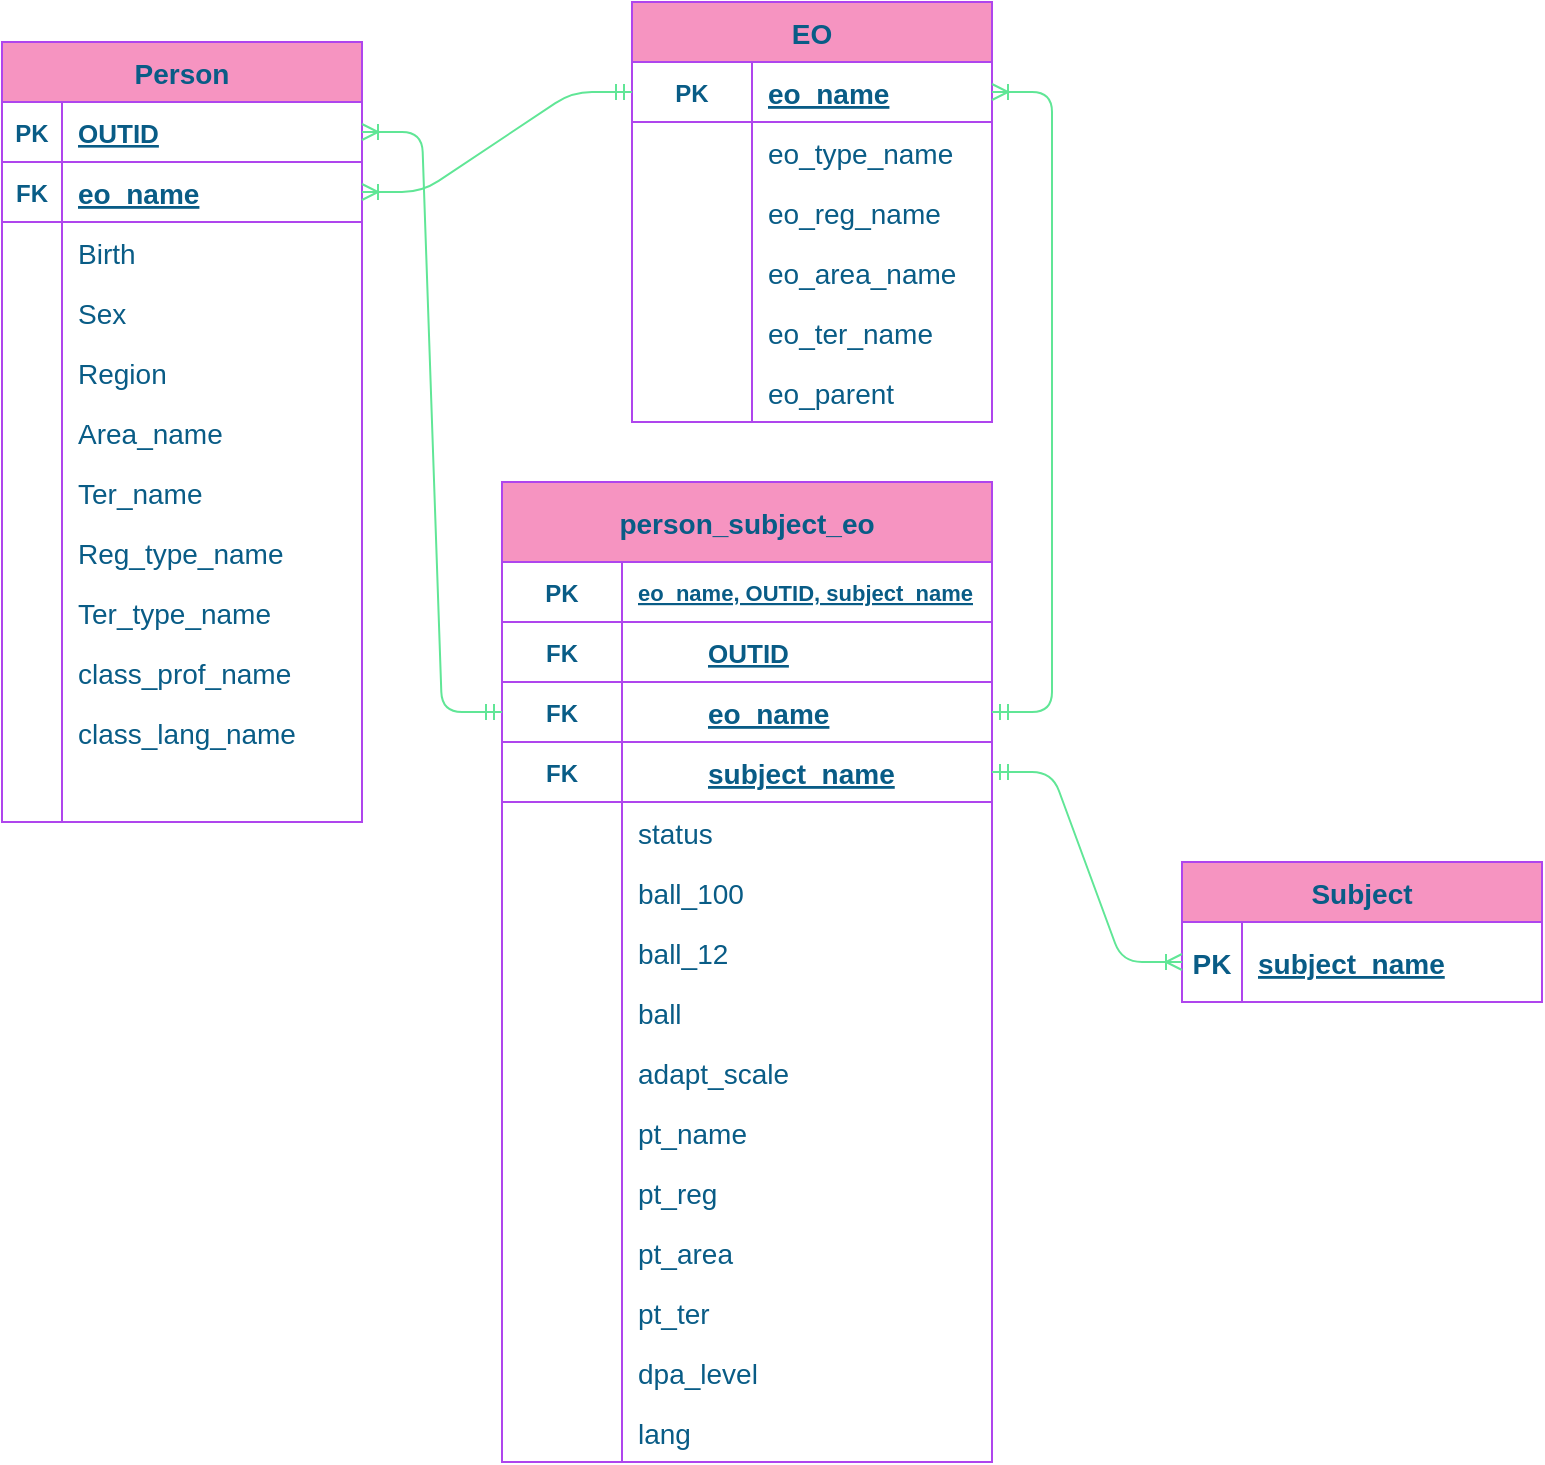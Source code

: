 <mxfile version="13.9.9" type="device"><diagram id="M4wGF614g9UthbldlkJh" name="Страница 1"><mxGraphModel dx="969" dy="607" grid="1" gridSize="10" guides="1" tooltips="1" connect="1" arrows="1" fold="1" page="1" pageScale="1" pageWidth="827" pageHeight="1169" math="0" shadow="0"><root><mxCell id="0"/><mxCell id="1" parent="0"/><mxCell id="IA3U3qVI-lNY8Ac-Dgw5-1" value="Person" style="shape=table;startSize=30;container=1;collapsible=1;childLayout=tableLayout;fixedRows=1;rowLines=0;fontStyle=1;align=center;resizeLast=1;fontSize=14;fillColor=#F694C1;strokeColor=#AF45ED;fontColor=#095C86;" parent="1" vertex="1"><mxGeometry x="20" y="40" width="180" height="390" as="geometry"><mxRectangle x="350" y="40" width="130" height="30" as="alternateBounds"/></mxGeometry></mxCell><mxCell id="xeWVzORoB3t1ci8qKCNL-34" value="" style="shape=partialRectangle;collapsible=0;dropTarget=0;pointerEvents=0;fillColor=none;top=0;left=0;bottom=1;right=0;points=[[0,0.5],[1,0.5]];portConstraint=eastwest;strokeColor=#AF45ED;fontColor=#095C86;" vertex="1" parent="IA3U3qVI-lNY8Ac-Dgw5-1"><mxGeometry y="30" width="180" height="30" as="geometry"/></mxCell><mxCell id="xeWVzORoB3t1ci8qKCNL-35" value="PK" style="shape=partialRectangle;connectable=0;fillColor=none;top=0;left=0;bottom=0;right=0;fontStyle=1;overflow=hidden;strokeColor=#AF45ED;fontColor=#095C86;" vertex="1" parent="xeWVzORoB3t1ci8qKCNL-34"><mxGeometry width="30" height="30" as="geometry"/></mxCell><mxCell id="xeWVzORoB3t1ci8qKCNL-36" value="OUTID" style="shape=partialRectangle;connectable=0;fillColor=none;top=0;left=0;bottom=0;right=0;align=left;spacingLeft=6;fontStyle=5;overflow=hidden;fontSize=13;strokeColor=#AF45ED;fontColor=#095C86;" vertex="1" parent="xeWVzORoB3t1ci8qKCNL-34"><mxGeometry x="30" width="150" height="30" as="geometry"/></mxCell><mxCell id="IA3U3qVI-lNY8Ac-Dgw5-2" value="" style="shape=partialRectangle;collapsible=0;dropTarget=0;pointerEvents=0;fillColor=none;top=0;left=0;bottom=1;right=0;points=[[0,0.5],[1,0.5]];portConstraint=eastwest;strokeColor=#AF45ED;fontColor=#095C86;" parent="IA3U3qVI-lNY8Ac-Dgw5-1" vertex="1"><mxGeometry y="60" width="180" height="30" as="geometry"/></mxCell><mxCell id="IA3U3qVI-lNY8Ac-Dgw5-3" value="FK" style="shape=partialRectangle;connectable=0;fillColor=none;top=0;left=0;bottom=0;right=0;fontStyle=1;overflow=hidden;strokeColor=#AF45ED;fontColor=#095C86;" parent="IA3U3qVI-lNY8Ac-Dgw5-2" vertex="1"><mxGeometry width="30" height="30" as="geometry"/></mxCell><mxCell id="IA3U3qVI-lNY8Ac-Dgw5-4" value="eo_name" style="shape=partialRectangle;connectable=0;fillColor=none;top=0;left=0;bottom=0;right=0;align=left;spacingLeft=6;fontStyle=5;overflow=hidden;fontSize=14;strokeColor=#AF45ED;fontColor=#095C86;" parent="IA3U3qVI-lNY8Ac-Dgw5-2" vertex="1"><mxGeometry x="30" width="150" height="30" as="geometry"/></mxCell><mxCell id="IA3U3qVI-lNY8Ac-Dgw5-5" value="" style="shape=partialRectangle;collapsible=0;dropTarget=0;pointerEvents=0;fillColor=none;top=0;left=0;bottom=0;right=0;points=[[0,0.5],[1,0.5]];portConstraint=eastwest;fontSize=14;strokeColor=#AF45ED;fontColor=#095C86;" parent="IA3U3qVI-lNY8Ac-Dgw5-1" vertex="1"><mxGeometry y="90" width="180" height="30" as="geometry"/></mxCell><mxCell id="IA3U3qVI-lNY8Ac-Dgw5-6" value="" style="shape=partialRectangle;connectable=0;fillColor=none;top=0;left=0;bottom=0;right=0;editable=1;overflow=hidden;strokeColor=#AF45ED;fontColor=#095C86;" parent="IA3U3qVI-lNY8Ac-Dgw5-5" vertex="1"><mxGeometry width="30" height="30" as="geometry"/></mxCell><mxCell id="IA3U3qVI-lNY8Ac-Dgw5-7" value="Birth" style="shape=partialRectangle;connectable=0;fillColor=none;top=0;left=0;bottom=0;right=0;align=left;spacingLeft=6;overflow=hidden;fontSize=14;strokeColor=#AF45ED;fontColor=#095C86;" parent="IA3U3qVI-lNY8Ac-Dgw5-5" vertex="1"><mxGeometry x="30" width="150" height="30" as="geometry"/></mxCell><mxCell id="IA3U3qVI-lNY8Ac-Dgw5-8" value="" style="shape=partialRectangle;collapsible=0;dropTarget=0;pointerEvents=0;fillColor=none;top=0;left=0;bottom=0;right=0;points=[[0,0.5],[1,0.5]];portConstraint=eastwest;fontSize=13;strokeColor=#AF45ED;fontColor=#095C86;" parent="IA3U3qVI-lNY8Ac-Dgw5-1" vertex="1"><mxGeometry y="120" width="180" height="30" as="geometry"/></mxCell><mxCell id="IA3U3qVI-lNY8Ac-Dgw5-9" value="" style="shape=partialRectangle;connectable=0;fillColor=none;top=0;left=0;bottom=0;right=0;editable=1;overflow=hidden;strokeColor=#AF45ED;fontColor=#095C86;" parent="IA3U3qVI-lNY8Ac-Dgw5-8" vertex="1"><mxGeometry width="30" height="30" as="geometry"/></mxCell><mxCell id="IA3U3qVI-lNY8Ac-Dgw5-10" value="Sex" style="shape=partialRectangle;connectable=0;fillColor=none;top=0;left=0;bottom=0;right=0;align=left;spacingLeft=6;overflow=hidden;fontSize=14;strokeColor=#AF45ED;fontColor=#095C86;" parent="IA3U3qVI-lNY8Ac-Dgw5-8" vertex="1"><mxGeometry x="30" width="150" height="30" as="geometry"/></mxCell><mxCell id="IA3U3qVI-lNY8Ac-Dgw5-11" value="" style="shape=partialRectangle;collapsible=0;dropTarget=0;pointerEvents=0;fillColor=none;top=0;left=0;bottom=0;right=0;points=[[0,0.5],[1,0.5]];portConstraint=eastwest;strokeColor=#AF45ED;fontColor=#095C86;" parent="IA3U3qVI-lNY8Ac-Dgw5-1" vertex="1"><mxGeometry y="150" width="180" height="30" as="geometry"/></mxCell><mxCell id="IA3U3qVI-lNY8Ac-Dgw5-12" value="" style="shape=partialRectangle;connectable=0;fillColor=none;top=0;left=0;bottom=0;right=0;editable=1;overflow=hidden;strokeColor=#AF45ED;fontColor=#095C86;" parent="IA3U3qVI-lNY8Ac-Dgw5-11" vertex="1"><mxGeometry width="30" height="30" as="geometry"/></mxCell><mxCell id="IA3U3qVI-lNY8Ac-Dgw5-13" value="Region" style="shape=partialRectangle;connectable=0;fillColor=none;top=0;left=0;bottom=0;right=0;align=left;spacingLeft=6;overflow=hidden;fontSize=14;strokeColor=#AF45ED;fontColor=#095C86;" parent="IA3U3qVI-lNY8Ac-Dgw5-11" vertex="1"><mxGeometry x="30" width="150" height="30" as="geometry"/></mxCell><mxCell id="IA3U3qVI-lNY8Ac-Dgw5-14" value="" style="shape=partialRectangle;collapsible=0;dropTarget=0;pointerEvents=0;fillColor=none;top=0;left=0;bottom=0;right=0;points=[[0,0.5],[1,0.5]];portConstraint=eastwest;strokeColor=#AF45ED;fontColor=#095C86;" parent="IA3U3qVI-lNY8Ac-Dgw5-1" vertex="1"><mxGeometry y="180" width="180" height="30" as="geometry"/></mxCell><mxCell id="IA3U3qVI-lNY8Ac-Dgw5-15" value="" style="shape=partialRectangle;connectable=0;fillColor=none;top=0;left=0;bottom=0;right=0;editable=1;overflow=hidden;strokeColor=#AF45ED;fontColor=#095C86;" parent="IA3U3qVI-lNY8Ac-Dgw5-14" vertex="1"><mxGeometry width="30" height="30" as="geometry"/></mxCell><mxCell id="IA3U3qVI-lNY8Ac-Dgw5-16" value="Area_name" style="shape=partialRectangle;connectable=0;fillColor=none;top=0;left=0;bottom=0;right=0;align=left;spacingLeft=6;overflow=hidden;fontSize=14;strokeColor=#AF45ED;fontColor=#095C86;" parent="IA3U3qVI-lNY8Ac-Dgw5-14" vertex="1"><mxGeometry x="30" width="150" height="30" as="geometry"/></mxCell><mxCell id="IA3U3qVI-lNY8Ac-Dgw5-23" value="" style="shape=partialRectangle;collapsible=0;dropTarget=0;pointerEvents=0;fillColor=none;top=0;left=0;bottom=0;right=0;points=[[0,0.5],[1,0.5]];portConstraint=eastwest;strokeColor=#AF45ED;fontColor=#095C86;" parent="IA3U3qVI-lNY8Ac-Dgw5-1" vertex="1"><mxGeometry y="210" width="180" height="30" as="geometry"/></mxCell><mxCell id="IA3U3qVI-lNY8Ac-Dgw5-24" value="" style="shape=partialRectangle;connectable=0;fillColor=none;top=0;left=0;bottom=0;right=0;editable=1;overflow=hidden;strokeColor=#AF45ED;fontColor=#095C86;" parent="IA3U3qVI-lNY8Ac-Dgw5-23" vertex="1"><mxGeometry width="30" height="30" as="geometry"/></mxCell><mxCell id="IA3U3qVI-lNY8Ac-Dgw5-25" value="Ter_name" style="shape=partialRectangle;connectable=0;fillColor=none;top=0;left=0;bottom=0;right=0;align=left;spacingLeft=6;overflow=hidden;fontSize=14;strokeColor=#AF45ED;fontColor=#095C86;" parent="IA3U3qVI-lNY8Ac-Dgw5-23" vertex="1"><mxGeometry x="30" width="150" height="30" as="geometry"/></mxCell><mxCell id="IA3U3qVI-lNY8Ac-Dgw5-20" value="" style="shape=partialRectangle;collapsible=0;dropTarget=0;pointerEvents=0;fillColor=none;top=0;left=0;bottom=0;right=0;points=[[0,0.5],[1,0.5]];portConstraint=eastwest;strokeColor=#AF45ED;fontColor=#095C86;" parent="IA3U3qVI-lNY8Ac-Dgw5-1" vertex="1"><mxGeometry y="240" width="180" height="30" as="geometry"/></mxCell><mxCell id="IA3U3qVI-lNY8Ac-Dgw5-21" value="" style="shape=partialRectangle;connectable=0;fillColor=none;top=0;left=0;bottom=0;right=0;editable=1;overflow=hidden;strokeColor=#AF45ED;fontColor=#095C86;" parent="IA3U3qVI-lNY8Ac-Dgw5-20" vertex="1"><mxGeometry width="30" height="30" as="geometry"/></mxCell><mxCell id="IA3U3qVI-lNY8Ac-Dgw5-22" value="Reg_type_name" style="shape=partialRectangle;connectable=0;fillColor=none;top=0;left=0;bottom=0;right=0;align=left;spacingLeft=6;overflow=hidden;fontSize=14;strokeColor=#AF45ED;fontColor=#095C86;" parent="IA3U3qVI-lNY8Ac-Dgw5-20" vertex="1"><mxGeometry x="30" width="150" height="30" as="geometry"/></mxCell><mxCell id="IA3U3qVI-lNY8Ac-Dgw5-26" value="" style="shape=partialRectangle;collapsible=0;dropTarget=0;pointerEvents=0;fillColor=none;top=0;left=0;bottom=0;right=0;points=[[0,0.5],[1,0.5]];portConstraint=eastwest;strokeColor=#AF45ED;fontColor=#095C86;" parent="IA3U3qVI-lNY8Ac-Dgw5-1" vertex="1"><mxGeometry y="270" width="180" height="30" as="geometry"/></mxCell><mxCell id="IA3U3qVI-lNY8Ac-Dgw5-27" value="" style="shape=partialRectangle;connectable=0;fillColor=none;top=0;left=0;bottom=0;right=0;editable=1;overflow=hidden;strokeColor=#AF45ED;fontColor=#095C86;" parent="IA3U3qVI-lNY8Ac-Dgw5-26" vertex="1"><mxGeometry width="30" height="30" as="geometry"/></mxCell><mxCell id="IA3U3qVI-lNY8Ac-Dgw5-28" value="Ter_type_name" style="shape=partialRectangle;connectable=0;fillColor=none;top=0;left=0;bottom=0;right=0;align=left;spacingLeft=6;overflow=hidden;fontSize=14;strokeColor=#AF45ED;fontColor=#095C86;" parent="IA3U3qVI-lNY8Ac-Dgw5-26" vertex="1"><mxGeometry x="30" width="150" height="30" as="geometry"/></mxCell><mxCell id="IA3U3qVI-lNY8Ac-Dgw5-29" value="" style="shape=partialRectangle;collapsible=0;dropTarget=0;pointerEvents=0;fillColor=none;top=0;left=0;bottom=0;right=0;points=[[0,0.5],[1,0.5]];portConstraint=eastwest;strokeColor=#AF45ED;fontColor=#095C86;" parent="IA3U3qVI-lNY8Ac-Dgw5-1" vertex="1"><mxGeometry y="300" width="180" height="30" as="geometry"/></mxCell><mxCell id="IA3U3qVI-lNY8Ac-Dgw5-30" value="" style="shape=partialRectangle;connectable=0;fillColor=none;top=0;left=0;bottom=0;right=0;editable=1;overflow=hidden;strokeColor=#AF45ED;fontColor=#095C86;" parent="IA3U3qVI-lNY8Ac-Dgw5-29" vertex="1"><mxGeometry width="30" height="30" as="geometry"/></mxCell><mxCell id="IA3U3qVI-lNY8Ac-Dgw5-31" value="class_prof_name" style="shape=partialRectangle;connectable=0;fillColor=none;top=0;left=0;bottom=0;right=0;align=left;spacingLeft=6;overflow=hidden;fontSize=14;strokeColor=#AF45ED;fontColor=#095C86;" parent="IA3U3qVI-lNY8Ac-Dgw5-29" vertex="1"><mxGeometry x="30" width="150" height="30" as="geometry"/></mxCell><mxCell id="IA3U3qVI-lNY8Ac-Dgw5-32" value="" style="shape=partialRectangle;collapsible=0;dropTarget=0;pointerEvents=0;fillColor=none;top=0;left=0;bottom=0;right=0;points=[[0,0.5],[1,0.5]];portConstraint=eastwest;strokeColor=#AF45ED;fontColor=#095C86;" parent="IA3U3qVI-lNY8Ac-Dgw5-1" vertex="1"><mxGeometry y="330" width="180" height="30" as="geometry"/></mxCell><mxCell id="IA3U3qVI-lNY8Ac-Dgw5-33" value="" style="shape=partialRectangle;connectable=0;fillColor=none;top=0;left=0;bottom=0;right=0;editable=1;overflow=hidden;strokeColor=#AF45ED;fontColor=#095C86;" parent="IA3U3qVI-lNY8Ac-Dgw5-32" vertex="1"><mxGeometry width="30" height="30" as="geometry"/></mxCell><mxCell id="IA3U3qVI-lNY8Ac-Dgw5-34" value="class_lang_name" style="shape=partialRectangle;connectable=0;fillColor=none;top=0;left=0;bottom=0;right=0;align=left;spacingLeft=6;overflow=hidden;fontSize=14;strokeColor=#AF45ED;fontColor=#095C86;" parent="IA3U3qVI-lNY8Ac-Dgw5-32" vertex="1"><mxGeometry x="30" width="150" height="30" as="geometry"/></mxCell><mxCell id="IA3U3qVI-lNY8Ac-Dgw5-257" value="" style="shape=partialRectangle;collapsible=0;dropTarget=0;pointerEvents=0;fillColor=none;top=0;left=0;bottom=0;right=0;points=[[0,0.5],[1,0.5]];portConstraint=eastwest;strokeColor=#AF45ED;fontColor=#095C86;" parent="IA3U3qVI-lNY8Ac-Dgw5-1" vertex="1"><mxGeometry y="360" width="180" height="30" as="geometry"/></mxCell><mxCell id="IA3U3qVI-lNY8Ac-Dgw5-258" value="" style="shape=partialRectangle;connectable=0;fillColor=none;top=0;left=0;bottom=0;right=0;editable=1;overflow=hidden;strokeColor=#AF45ED;fontColor=#095C86;" parent="IA3U3qVI-lNY8Ac-Dgw5-257" vertex="1"><mxGeometry width="30" height="30" as="geometry"/></mxCell><mxCell id="IA3U3qVI-lNY8Ac-Dgw5-259" value="" style="shape=partialRectangle;connectable=0;fillColor=none;top=0;left=0;bottom=0;right=0;align=left;spacingLeft=6;overflow=hidden;fontSize=14;strokeColor=#AF45ED;fontColor=#095C86;" parent="IA3U3qVI-lNY8Ac-Dgw5-257" vertex="1"><mxGeometry x="30" width="150" height="30" as="geometry"/></mxCell><mxCell id="IA3U3qVI-lNY8Ac-Dgw5-66" value="person_subject_eo" style="shape=table;startSize=40;container=1;collapsible=1;childLayout=tableLayout;fixedRows=1;rowLines=0;fontStyle=1;align=center;resizeLast=1;fontSize=14;fillColor=#F694C1;strokeColor=#AF45ED;fontColor=#095C86;" parent="1" vertex="1"><mxGeometry x="270" y="260" width="245" height="490" as="geometry"/></mxCell><mxCell id="IA3U3qVI-lNY8Ac-Dgw5-70" value="" style="shape=partialRectangle;collapsible=0;dropTarget=0;pointerEvents=0;fillColor=none;top=0;left=0;bottom=1;right=0;points=[[0,0.5],[1,0.5]];portConstraint=eastwest;strokeColor=#AF45ED;fontColor=#095C86;" parent="IA3U3qVI-lNY8Ac-Dgw5-66" vertex="1"><mxGeometry y="40" width="245" height="30" as="geometry"/></mxCell><mxCell id="IA3U3qVI-lNY8Ac-Dgw5-71" value="PK" style="shape=partialRectangle;connectable=0;fillColor=none;top=0;left=0;bottom=0;right=0;fontStyle=1;overflow=hidden;strokeColor=#AF45ED;fontColor=#095C86;" parent="IA3U3qVI-lNY8Ac-Dgw5-70" vertex="1"><mxGeometry width="60" height="30" as="geometry"/></mxCell><mxCell id="IA3U3qVI-lNY8Ac-Dgw5-72" value="eo_name, OUTID, subject_name" style="shape=partialRectangle;connectable=0;fillColor=none;top=0;left=0;bottom=0;right=0;align=left;spacingLeft=6;fontStyle=5;overflow=hidden;fontSize=11;strokeColor=#AF45ED;fontColor=#095C86;" parent="IA3U3qVI-lNY8Ac-Dgw5-70" vertex="1"><mxGeometry x="60" width="185" height="30" as="geometry"/></mxCell><mxCell id="xeWVzORoB3t1ci8qKCNL-49" value="" style="shape=partialRectangle;collapsible=0;dropTarget=0;pointerEvents=0;fillColor=none;top=0;left=0;bottom=1;right=0;points=[[0,0.5],[1,0.5]];portConstraint=eastwest;strokeColor=#AF45ED;fontColor=#095C86;" vertex="1" parent="IA3U3qVI-lNY8Ac-Dgw5-66"><mxGeometry y="70" width="245" height="30" as="geometry"/></mxCell><mxCell id="xeWVzORoB3t1ci8qKCNL-50" value="FK" style="shape=partialRectangle;connectable=0;fillColor=none;top=0;left=0;bottom=0;right=0;fontStyle=1;overflow=hidden;strokeColor=#AF45ED;fontColor=#095C86;" vertex="1" parent="xeWVzORoB3t1ci8qKCNL-49"><mxGeometry width="60" height="30" as="geometry"/></mxCell><mxCell id="xeWVzORoB3t1ci8qKCNL-51" value="" style="shape=partialRectangle;connectable=0;fillColor=none;top=0;left=0;bottom=0;right=0;align=left;spacingLeft=6;fontStyle=5;overflow=hidden;strokeColor=#AF45ED;fontColor=#095C86;" vertex="1" parent="xeWVzORoB3t1ci8qKCNL-49"><mxGeometry x="60" width="185" height="30" as="geometry"/></mxCell><mxCell id="xeWVzORoB3t1ci8qKCNL-52" value="" style="shape=partialRectangle;collapsible=0;dropTarget=0;pointerEvents=0;fillColor=none;top=0;left=0;bottom=1;right=0;points=[[0,0.5],[1,0.5]];portConstraint=eastwest;strokeColor=#AF45ED;fontColor=#095C86;" vertex="1" parent="IA3U3qVI-lNY8Ac-Dgw5-66"><mxGeometry y="100" width="245" height="30" as="geometry"/></mxCell><mxCell id="xeWVzORoB3t1ci8qKCNL-53" value="FK" style="shape=partialRectangle;connectable=0;fillColor=none;top=0;left=0;bottom=0;right=0;fontStyle=1;overflow=hidden;strokeColor=#AF45ED;fontColor=#095C86;" vertex="1" parent="xeWVzORoB3t1ci8qKCNL-52"><mxGeometry width="60" height="30" as="geometry"/></mxCell><mxCell id="xeWVzORoB3t1ci8qKCNL-54" value="" style="shape=partialRectangle;connectable=0;fillColor=none;top=0;left=0;bottom=0;right=0;align=left;spacingLeft=6;fontStyle=5;overflow=hidden;strokeColor=#AF45ED;fontColor=#095C86;" vertex="1" parent="xeWVzORoB3t1ci8qKCNL-52"><mxGeometry x="60" width="185" height="30" as="geometry"/></mxCell><mxCell id="xeWVzORoB3t1ci8qKCNL-46" value="" style="shape=partialRectangle;collapsible=0;dropTarget=0;pointerEvents=0;fillColor=none;top=0;left=0;bottom=1;right=0;points=[[0,0.5],[1,0.5]];portConstraint=eastwest;strokeColor=#AF45ED;fontColor=#095C86;" vertex="1" parent="IA3U3qVI-lNY8Ac-Dgw5-66"><mxGeometry y="130" width="245" height="30" as="geometry"/></mxCell><mxCell id="xeWVzORoB3t1ci8qKCNL-47" value="FK" style="shape=partialRectangle;connectable=0;fillColor=none;top=0;left=0;bottom=0;right=0;fontStyle=1;overflow=hidden;strokeColor=#AF45ED;fontColor=#095C86;" vertex="1" parent="xeWVzORoB3t1ci8qKCNL-46"><mxGeometry width="60" height="30" as="geometry"/></mxCell><mxCell id="xeWVzORoB3t1ci8qKCNL-48" value="" style="shape=partialRectangle;connectable=0;fillColor=none;top=0;left=0;bottom=0;right=0;align=left;spacingLeft=6;fontStyle=5;overflow=hidden;strokeColor=#AF45ED;fontColor=#095C86;" vertex="1" parent="xeWVzORoB3t1ci8qKCNL-46"><mxGeometry x="60" width="185" height="30" as="geometry"/></mxCell><mxCell id="IA3U3qVI-lNY8Ac-Dgw5-76" value="" style="shape=partialRectangle;collapsible=0;dropTarget=0;pointerEvents=0;fillColor=none;top=0;left=0;bottom=0;right=0;points=[[0,0.5],[1,0.5]];portConstraint=eastwest;strokeColor=#AF45ED;fontColor=#095C86;" parent="IA3U3qVI-lNY8Ac-Dgw5-66" vertex="1"><mxGeometry y="160" width="245" height="30" as="geometry"/></mxCell><mxCell id="IA3U3qVI-lNY8Ac-Dgw5-77" value="" style="shape=partialRectangle;connectable=0;fillColor=none;top=0;left=0;bottom=0;right=0;editable=1;overflow=hidden;strokeColor=#AF45ED;fontColor=#095C86;" parent="IA3U3qVI-lNY8Ac-Dgw5-76" vertex="1"><mxGeometry width="60" height="30" as="geometry"/></mxCell><mxCell id="IA3U3qVI-lNY8Ac-Dgw5-78" value="status" style="shape=partialRectangle;connectable=0;fillColor=none;top=0;left=0;bottom=0;right=0;align=left;spacingLeft=6;overflow=hidden;fontSize=14;strokeColor=#AF45ED;fontColor=#095C86;" parent="IA3U3qVI-lNY8Ac-Dgw5-76" vertex="1"><mxGeometry x="60" width="185" height="30" as="geometry"/></mxCell><mxCell id="IA3U3qVI-lNY8Ac-Dgw5-104" value="" style="shape=partialRectangle;collapsible=0;dropTarget=0;pointerEvents=0;fillColor=none;top=0;left=0;bottom=0;right=0;points=[[0,0.5],[1,0.5]];portConstraint=eastwest;strokeColor=#AF45ED;fontColor=#095C86;" parent="IA3U3qVI-lNY8Ac-Dgw5-66" vertex="1"><mxGeometry y="190" width="245" height="30" as="geometry"/></mxCell><mxCell id="IA3U3qVI-lNY8Ac-Dgw5-105" value="" style="shape=partialRectangle;connectable=0;fillColor=none;top=0;left=0;bottom=0;right=0;editable=1;overflow=hidden;strokeColor=#AF45ED;fontColor=#095C86;" parent="IA3U3qVI-lNY8Ac-Dgw5-104" vertex="1"><mxGeometry width="60" height="30" as="geometry"/></mxCell><mxCell id="IA3U3qVI-lNY8Ac-Dgw5-106" value="ball_100" style="shape=partialRectangle;connectable=0;fillColor=none;top=0;left=0;bottom=0;right=0;align=left;spacingLeft=6;overflow=hidden;fontSize=14;strokeColor=#AF45ED;fontColor=#095C86;" parent="IA3U3qVI-lNY8Ac-Dgw5-104" vertex="1"><mxGeometry x="60" width="185" height="30" as="geometry"/></mxCell><mxCell id="IA3U3qVI-lNY8Ac-Dgw5-107" value="" style="shape=partialRectangle;collapsible=0;dropTarget=0;pointerEvents=0;fillColor=none;top=0;left=0;bottom=0;right=0;points=[[0,0.5],[1,0.5]];portConstraint=eastwest;strokeColor=#AF45ED;fontColor=#095C86;" parent="IA3U3qVI-lNY8Ac-Dgw5-66" vertex="1"><mxGeometry y="220" width="245" height="30" as="geometry"/></mxCell><mxCell id="IA3U3qVI-lNY8Ac-Dgw5-108" value="" style="shape=partialRectangle;connectable=0;fillColor=none;top=0;left=0;bottom=0;right=0;editable=1;overflow=hidden;strokeColor=#AF45ED;fontColor=#095C86;" parent="IA3U3qVI-lNY8Ac-Dgw5-107" vertex="1"><mxGeometry width="60" height="30" as="geometry"/></mxCell><mxCell id="IA3U3qVI-lNY8Ac-Dgw5-109" value="ball_12" style="shape=partialRectangle;connectable=0;fillColor=none;top=0;left=0;bottom=0;right=0;align=left;spacingLeft=6;overflow=hidden;fontSize=14;strokeColor=#AF45ED;fontColor=#095C86;" parent="IA3U3qVI-lNY8Ac-Dgw5-107" vertex="1"><mxGeometry x="60" width="185" height="30" as="geometry"/></mxCell><mxCell id="IA3U3qVI-lNY8Ac-Dgw5-110" value="" style="shape=partialRectangle;collapsible=0;dropTarget=0;pointerEvents=0;fillColor=none;top=0;left=0;bottom=0;right=0;points=[[0,0.5],[1,0.5]];portConstraint=eastwest;strokeColor=#AF45ED;fontColor=#095C86;" parent="IA3U3qVI-lNY8Ac-Dgw5-66" vertex="1"><mxGeometry y="250" width="245" height="30" as="geometry"/></mxCell><mxCell id="IA3U3qVI-lNY8Ac-Dgw5-111" value="" style="shape=partialRectangle;connectable=0;fillColor=none;top=0;left=0;bottom=0;right=0;editable=1;overflow=hidden;strokeColor=#AF45ED;fontColor=#095C86;" parent="IA3U3qVI-lNY8Ac-Dgw5-110" vertex="1"><mxGeometry width="60" height="30" as="geometry"/></mxCell><mxCell id="IA3U3qVI-lNY8Ac-Dgw5-112" value="ball" style="shape=partialRectangle;connectable=0;fillColor=none;top=0;left=0;bottom=0;right=0;align=left;spacingLeft=6;overflow=hidden;fontSize=14;strokeColor=#AF45ED;fontColor=#095C86;" parent="IA3U3qVI-lNY8Ac-Dgw5-110" vertex="1"><mxGeometry x="60" width="185" height="30" as="geometry"/></mxCell><mxCell id="IA3U3qVI-lNY8Ac-Dgw5-113" value="" style="shape=partialRectangle;collapsible=0;dropTarget=0;pointerEvents=0;fillColor=none;top=0;left=0;bottom=0;right=0;points=[[0,0.5],[1,0.5]];portConstraint=eastwest;strokeColor=#AF45ED;fontColor=#095C86;" parent="IA3U3qVI-lNY8Ac-Dgw5-66" vertex="1"><mxGeometry y="280" width="245" height="30" as="geometry"/></mxCell><mxCell id="IA3U3qVI-lNY8Ac-Dgw5-114" value="" style="shape=partialRectangle;connectable=0;fillColor=none;top=0;left=0;bottom=0;right=0;editable=1;overflow=hidden;strokeColor=#AF45ED;fontColor=#095C86;" parent="IA3U3qVI-lNY8Ac-Dgw5-113" vertex="1"><mxGeometry width="60" height="30" as="geometry"/></mxCell><mxCell id="IA3U3qVI-lNY8Ac-Dgw5-115" value="adapt_scale" style="shape=partialRectangle;connectable=0;fillColor=none;top=0;left=0;bottom=0;right=0;align=left;spacingLeft=6;overflow=hidden;fontSize=14;strokeColor=#AF45ED;fontColor=#095C86;" parent="IA3U3qVI-lNY8Ac-Dgw5-113" vertex="1"><mxGeometry x="60" width="185" height="30" as="geometry"/></mxCell><mxCell id="IA3U3qVI-lNY8Ac-Dgw5-119" value="" style="shape=partialRectangle;collapsible=0;dropTarget=0;pointerEvents=0;fillColor=none;top=0;left=0;bottom=0;right=0;points=[[0,0.5],[1,0.5]];portConstraint=eastwest;strokeColor=#AF45ED;fontColor=#095C86;" parent="IA3U3qVI-lNY8Ac-Dgw5-66" vertex="1"><mxGeometry y="310" width="245" height="30" as="geometry"/></mxCell><mxCell id="IA3U3qVI-lNY8Ac-Dgw5-120" value="" style="shape=partialRectangle;connectable=0;fillColor=none;top=0;left=0;bottom=0;right=0;editable=1;overflow=hidden;strokeColor=#AF45ED;fontColor=#095C86;" parent="IA3U3qVI-lNY8Ac-Dgw5-119" vertex="1"><mxGeometry width="60" height="30" as="geometry"/></mxCell><mxCell id="IA3U3qVI-lNY8Ac-Dgw5-121" value="pt_name" style="shape=partialRectangle;connectable=0;fillColor=none;top=0;left=0;bottom=0;right=0;align=left;spacingLeft=6;overflow=hidden;fontSize=14;strokeColor=#AF45ED;fontColor=#095C86;" parent="IA3U3qVI-lNY8Ac-Dgw5-119" vertex="1"><mxGeometry x="60" width="185" height="30" as="geometry"/></mxCell><mxCell id="IA3U3qVI-lNY8Ac-Dgw5-122" value="" style="shape=partialRectangle;collapsible=0;dropTarget=0;pointerEvents=0;fillColor=none;top=0;left=0;bottom=0;right=0;points=[[0,0.5],[1,0.5]];portConstraint=eastwest;strokeColor=#AF45ED;fontColor=#095C86;" parent="IA3U3qVI-lNY8Ac-Dgw5-66" vertex="1"><mxGeometry y="340" width="245" height="30" as="geometry"/></mxCell><mxCell id="IA3U3qVI-lNY8Ac-Dgw5-123" value="" style="shape=partialRectangle;connectable=0;fillColor=none;top=0;left=0;bottom=0;right=0;editable=1;overflow=hidden;strokeColor=#AF45ED;fontColor=#095C86;" parent="IA3U3qVI-lNY8Ac-Dgw5-122" vertex="1"><mxGeometry width="60" height="30" as="geometry"/></mxCell><mxCell id="IA3U3qVI-lNY8Ac-Dgw5-124" value="pt_reg" style="shape=partialRectangle;connectable=0;fillColor=none;top=0;left=0;bottom=0;right=0;align=left;spacingLeft=6;overflow=hidden;fontSize=14;strokeColor=#AF45ED;fontColor=#095C86;" parent="IA3U3qVI-lNY8Ac-Dgw5-122" vertex="1"><mxGeometry x="60" width="185" height="30" as="geometry"/></mxCell><mxCell id="IA3U3qVI-lNY8Ac-Dgw5-125" value="" style="shape=partialRectangle;collapsible=0;dropTarget=0;pointerEvents=0;fillColor=none;top=0;left=0;bottom=0;right=0;points=[[0,0.5],[1,0.5]];portConstraint=eastwest;strokeColor=#AF45ED;fontColor=#095C86;" parent="IA3U3qVI-lNY8Ac-Dgw5-66" vertex="1"><mxGeometry y="370" width="245" height="30" as="geometry"/></mxCell><mxCell id="IA3U3qVI-lNY8Ac-Dgw5-126" value="" style="shape=partialRectangle;connectable=0;fillColor=none;top=0;left=0;bottom=0;right=0;editable=1;overflow=hidden;strokeColor=#AF45ED;fontColor=#095C86;" parent="IA3U3qVI-lNY8Ac-Dgw5-125" vertex="1"><mxGeometry width="60" height="30" as="geometry"/></mxCell><mxCell id="IA3U3qVI-lNY8Ac-Dgw5-127" value="pt_area" style="shape=partialRectangle;connectable=0;fillColor=none;top=0;left=0;bottom=0;right=0;align=left;spacingLeft=6;overflow=hidden;fontSize=14;strokeColor=#AF45ED;fontColor=#095C86;" parent="IA3U3qVI-lNY8Ac-Dgw5-125" vertex="1"><mxGeometry x="60" width="185" height="30" as="geometry"/></mxCell><mxCell id="IA3U3qVI-lNY8Ac-Dgw5-128" value="" style="shape=partialRectangle;collapsible=0;dropTarget=0;pointerEvents=0;fillColor=none;top=0;left=0;bottom=0;right=0;points=[[0,0.5],[1,0.5]];portConstraint=eastwest;strokeColor=#AF45ED;fontColor=#095C86;" parent="IA3U3qVI-lNY8Ac-Dgw5-66" vertex="1"><mxGeometry y="400" width="245" height="30" as="geometry"/></mxCell><mxCell id="IA3U3qVI-lNY8Ac-Dgw5-129" value="" style="shape=partialRectangle;connectable=0;fillColor=none;top=0;left=0;bottom=0;right=0;editable=1;overflow=hidden;strokeColor=#AF45ED;fontColor=#095C86;" parent="IA3U3qVI-lNY8Ac-Dgw5-128" vertex="1"><mxGeometry width="60" height="30" as="geometry"/></mxCell><mxCell id="IA3U3qVI-lNY8Ac-Dgw5-130" value="pt_ter" style="shape=partialRectangle;connectable=0;fillColor=none;top=0;left=0;bottom=0;right=0;align=left;spacingLeft=6;overflow=hidden;fontSize=14;strokeColor=#AF45ED;fontColor=#095C86;" parent="IA3U3qVI-lNY8Ac-Dgw5-128" vertex="1"><mxGeometry x="60" width="185" height="30" as="geometry"/></mxCell><mxCell id="xeWVzORoB3t1ci8qKCNL-67" value="" style="shape=partialRectangle;collapsible=0;dropTarget=0;pointerEvents=0;fillColor=none;top=0;left=0;bottom=0;right=0;points=[[0,0.5],[1,0.5]];portConstraint=eastwest;strokeColor=#AF45ED;fontColor=#095C86;" vertex="1" parent="IA3U3qVI-lNY8Ac-Dgw5-66"><mxGeometry y="430" width="245" height="30" as="geometry"/></mxCell><mxCell id="xeWVzORoB3t1ci8qKCNL-68" value="" style="shape=partialRectangle;connectable=0;fillColor=none;top=0;left=0;bottom=0;right=0;editable=1;overflow=hidden;strokeColor=#AF45ED;fontColor=#095C86;" vertex="1" parent="xeWVzORoB3t1ci8qKCNL-67"><mxGeometry width="60" height="30" as="geometry"/></mxCell><mxCell id="xeWVzORoB3t1ci8qKCNL-69" value="dpa_level" style="shape=partialRectangle;connectable=0;fillColor=none;top=0;left=0;bottom=0;right=0;align=left;spacingLeft=6;overflow=hidden;fontSize=14;strokeColor=#AF45ED;fontColor=#095C86;" vertex="1" parent="xeWVzORoB3t1ci8qKCNL-67"><mxGeometry x="60" width="185" height="30" as="geometry"/></mxCell><mxCell id="xeWVzORoB3t1ci8qKCNL-70" value="" style="shape=partialRectangle;collapsible=0;dropTarget=0;pointerEvents=0;fillColor=none;top=0;left=0;bottom=0;right=0;points=[[0,0.5],[1,0.5]];portConstraint=eastwest;strokeColor=#AF45ED;fontColor=#095C86;" vertex="1" parent="IA3U3qVI-lNY8Ac-Dgw5-66"><mxGeometry y="460" width="245" height="30" as="geometry"/></mxCell><mxCell id="xeWVzORoB3t1ci8qKCNL-71" value="" style="shape=partialRectangle;connectable=0;fillColor=none;top=0;left=0;bottom=0;right=0;editable=1;overflow=hidden;strokeColor=#AF45ED;fontColor=#095C86;" vertex="1" parent="xeWVzORoB3t1ci8qKCNL-70"><mxGeometry width="60" height="30" as="geometry"/></mxCell><mxCell id="xeWVzORoB3t1ci8qKCNL-72" value="lang" style="shape=partialRectangle;connectable=0;fillColor=none;top=0;left=0;bottom=0;right=0;align=left;spacingLeft=6;overflow=hidden;fontSize=14;strokeColor=#AF45ED;fontColor=#095C86;" vertex="1" parent="xeWVzORoB3t1ci8qKCNL-70"><mxGeometry x="60" width="185" height="30" as="geometry"/></mxCell><mxCell id="IA3U3qVI-lNY8Ac-Dgw5-83" value="EO" style="shape=table;startSize=30;container=1;collapsible=1;childLayout=tableLayout;fixedRows=1;rowLines=0;fontStyle=1;align=center;resizeLast=1;fontSize=14;fillColor=#F694C1;strokeColor=#AF45ED;fontColor=#095C86;" parent="1" vertex="1"><mxGeometry x="335" y="20" width="180" height="210" as="geometry"/></mxCell><mxCell id="IA3U3qVI-lNY8Ac-Dgw5-87" value="" style="shape=partialRectangle;collapsible=0;dropTarget=0;pointerEvents=0;fillColor=none;top=0;left=0;bottom=1;right=0;points=[[0,0.5],[1,0.5]];portConstraint=eastwest;strokeColor=#AF45ED;fontColor=#095C86;" parent="IA3U3qVI-lNY8Ac-Dgw5-83" vertex="1"><mxGeometry y="30" width="180" height="30" as="geometry"/></mxCell><mxCell id="IA3U3qVI-lNY8Ac-Dgw5-88" value="PK" style="shape=partialRectangle;connectable=0;fillColor=none;top=0;left=0;bottom=0;right=0;fontStyle=1;overflow=hidden;strokeColor=#AF45ED;fontColor=#095C86;" parent="IA3U3qVI-lNY8Ac-Dgw5-87" vertex="1"><mxGeometry width="60" height="30" as="geometry"/></mxCell><mxCell id="IA3U3qVI-lNY8Ac-Dgw5-89" value="eo_name" style="shape=partialRectangle;connectable=0;fillColor=none;top=0;left=0;bottom=0;right=0;align=left;spacingLeft=6;fontStyle=5;overflow=hidden;fontSize=14;strokeColor=#AF45ED;fontColor=#095C86;" parent="IA3U3qVI-lNY8Ac-Dgw5-87" vertex="1"><mxGeometry x="60" width="120" height="30" as="geometry"/></mxCell><mxCell id="IA3U3qVI-lNY8Ac-Dgw5-35" value="" style="shape=partialRectangle;collapsible=0;dropTarget=0;pointerEvents=0;fillColor=none;top=0;left=0;bottom=0;right=0;points=[[0,0.5],[1,0.5]];portConstraint=eastwest;strokeColor=#AF45ED;fontColor=#095C86;" parent="IA3U3qVI-lNY8Ac-Dgw5-83" vertex="1"><mxGeometry y="60" width="180" height="30" as="geometry"/></mxCell><mxCell id="IA3U3qVI-lNY8Ac-Dgw5-36" value="" style="shape=partialRectangle;connectable=0;fillColor=none;top=0;left=0;bottom=0;right=0;editable=1;overflow=hidden;strokeColor=#AF45ED;fontColor=#095C86;" parent="IA3U3qVI-lNY8Ac-Dgw5-35" vertex="1"><mxGeometry width="60" height="30" as="geometry"/></mxCell><mxCell id="IA3U3qVI-lNY8Ac-Dgw5-37" value="eo_type_name" style="shape=partialRectangle;connectable=0;fillColor=none;top=0;left=0;bottom=0;right=0;align=left;spacingLeft=6;overflow=hidden;fontSize=14;strokeColor=#AF45ED;fontColor=#095C86;" parent="IA3U3qVI-lNY8Ac-Dgw5-35" vertex="1"><mxGeometry x="60" width="120" height="30" as="geometry"/></mxCell><mxCell id="IA3U3qVI-lNY8Ac-Dgw5-100" value="" style="shape=partialRectangle;collapsible=0;dropTarget=0;pointerEvents=0;fillColor=none;top=0;left=0;bottom=0;right=0;points=[[0,0.5],[1,0.5]];portConstraint=eastwest;strokeColor=#AF45ED;fontColor=#095C86;" parent="IA3U3qVI-lNY8Ac-Dgw5-83" vertex="1"><mxGeometry y="90" width="180" height="30" as="geometry"/></mxCell><mxCell id="IA3U3qVI-lNY8Ac-Dgw5-101" value="" style="shape=partialRectangle;connectable=0;fillColor=none;top=0;left=0;bottom=0;right=0;editable=1;overflow=hidden;strokeColor=#AF45ED;fontColor=#095C86;" parent="IA3U3qVI-lNY8Ac-Dgw5-100" vertex="1"><mxGeometry width="60" height="30" as="geometry"/></mxCell><mxCell id="IA3U3qVI-lNY8Ac-Dgw5-102" value="eo_reg_name" style="shape=partialRectangle;connectable=0;fillColor=none;top=0;left=0;bottom=0;right=0;align=left;spacingLeft=6;overflow=hidden;fontSize=14;strokeColor=#AF45ED;fontColor=#095C86;" parent="IA3U3qVI-lNY8Ac-Dgw5-100" vertex="1"><mxGeometry x="60" width="120" height="30" as="geometry"/></mxCell><mxCell id="IA3U3qVI-lNY8Ac-Dgw5-44" value="" style="shape=partialRectangle;collapsible=0;dropTarget=0;pointerEvents=0;fillColor=none;top=0;left=0;bottom=0;right=0;points=[[0,0.5],[1,0.5]];portConstraint=eastwest;strokeColor=#AF45ED;fontColor=#095C86;" parent="IA3U3qVI-lNY8Ac-Dgw5-83" vertex="1"><mxGeometry y="120" width="180" height="30" as="geometry"/></mxCell><mxCell id="IA3U3qVI-lNY8Ac-Dgw5-45" value="" style="shape=partialRectangle;connectable=0;fillColor=none;top=0;left=0;bottom=0;right=0;editable=1;overflow=hidden;strokeColor=#AF45ED;fontColor=#095C86;" parent="IA3U3qVI-lNY8Ac-Dgw5-44" vertex="1"><mxGeometry width="60" height="30" as="geometry"/></mxCell><mxCell id="IA3U3qVI-lNY8Ac-Dgw5-46" value="eo_area_name" style="shape=partialRectangle;connectable=0;fillColor=none;top=0;left=0;bottom=0;right=0;align=left;spacingLeft=6;overflow=hidden;fontSize=14;strokeColor=#AF45ED;fontColor=#095C86;" parent="IA3U3qVI-lNY8Ac-Dgw5-44" vertex="1"><mxGeometry x="60" width="120" height="30" as="geometry"/></mxCell><mxCell id="IA3U3qVI-lNY8Ac-Dgw5-47" value="" style="shape=partialRectangle;collapsible=0;dropTarget=0;pointerEvents=0;fillColor=none;top=0;left=0;bottom=0;right=0;points=[[0,0.5],[1,0.5]];portConstraint=eastwest;strokeColor=#AF45ED;fontColor=#095C86;" parent="IA3U3qVI-lNY8Ac-Dgw5-83" vertex="1"><mxGeometry y="150" width="180" height="30" as="geometry"/></mxCell><mxCell id="IA3U3qVI-lNY8Ac-Dgw5-48" value="" style="shape=partialRectangle;connectable=0;fillColor=none;top=0;left=0;bottom=0;right=0;editable=1;overflow=hidden;strokeColor=#AF45ED;fontColor=#095C86;" parent="IA3U3qVI-lNY8Ac-Dgw5-47" vertex="1"><mxGeometry width="60" height="30" as="geometry"/></mxCell><mxCell id="IA3U3qVI-lNY8Ac-Dgw5-49" value="eo_ter_name" style="shape=partialRectangle;connectable=0;fillColor=none;top=0;left=0;bottom=0;right=0;align=left;spacingLeft=6;overflow=hidden;fontSize=14;strokeColor=#AF45ED;fontColor=#095C86;" parent="IA3U3qVI-lNY8Ac-Dgw5-47" vertex="1"><mxGeometry x="60" width="120" height="30" as="geometry"/></mxCell><mxCell id="IA3U3qVI-lNY8Ac-Dgw5-50" value="" style="shape=partialRectangle;collapsible=0;dropTarget=0;pointerEvents=0;fillColor=none;top=0;left=0;bottom=0;right=0;points=[[0,0.5],[1,0.5]];portConstraint=eastwest;strokeColor=#AF45ED;fontColor=#095C86;" parent="IA3U3qVI-lNY8Ac-Dgw5-83" vertex="1"><mxGeometry y="180" width="180" height="30" as="geometry"/></mxCell><mxCell id="IA3U3qVI-lNY8Ac-Dgw5-51" value="" style="shape=partialRectangle;connectable=0;fillColor=none;top=0;left=0;bottom=0;right=0;editable=1;overflow=hidden;strokeColor=#AF45ED;fontColor=#095C86;" parent="IA3U3qVI-lNY8Ac-Dgw5-50" vertex="1"><mxGeometry width="60" height="30" as="geometry"/></mxCell><mxCell id="IA3U3qVI-lNY8Ac-Dgw5-52" value="eo_parent" style="shape=partialRectangle;connectable=0;fillColor=none;top=0;left=0;bottom=0;right=0;align=left;spacingLeft=6;overflow=hidden;fontSize=14;strokeColor=#AF45ED;fontColor=#095C86;" parent="IA3U3qVI-lNY8Ac-Dgw5-50" vertex="1"><mxGeometry x="60" width="120" height="30" as="geometry"/></mxCell><mxCell id="xeWVzORoB3t1ci8qKCNL-1" value="Subject" style="shape=table;startSize=30;container=1;collapsible=1;childLayout=tableLayout;fixedRows=1;rowLines=0;fontStyle=1;align=center;resizeLast=1;fontSize=14;fillColor=#F694C1;strokeColor=#AF45ED;fontColor=#095C86;" vertex="1" parent="1"><mxGeometry x="610" y="450" width="180" height="70" as="geometry"/></mxCell><mxCell id="xeWVzORoB3t1ci8qKCNL-2" value="" style="shape=partialRectangle;collapsible=0;dropTarget=0;pointerEvents=0;fillColor=none;top=0;left=0;bottom=1;right=0;points=[[0,0.5],[1,0.5]];portConstraint=eastwest;fontSize=14;strokeColor=#AF45ED;fontColor=#095C86;" vertex="1" parent="xeWVzORoB3t1ci8qKCNL-1"><mxGeometry y="30" width="180" height="40" as="geometry"/></mxCell><mxCell id="xeWVzORoB3t1ci8qKCNL-3" value="PK" style="shape=partialRectangle;connectable=0;fillColor=none;top=0;left=0;bottom=0;right=0;fontStyle=1;overflow=hidden;fontSize=14;strokeColor=#AF45ED;fontColor=#095C86;" vertex="1" parent="xeWVzORoB3t1ci8qKCNL-2"><mxGeometry width="30" height="40" as="geometry"/></mxCell><mxCell id="xeWVzORoB3t1ci8qKCNL-4" value="subject_name" style="shape=partialRectangle;connectable=0;fillColor=none;top=0;left=0;bottom=0;right=0;align=left;spacingLeft=6;fontStyle=5;overflow=hidden;fontSize=14;strokeColor=#AF45ED;fontColor=#095C86;" vertex="1" parent="xeWVzORoB3t1ci8qKCNL-2"><mxGeometry x="30" width="150" height="40" as="geometry"/></mxCell><mxCell id="xeWVzORoB3t1ci8qKCNL-56" value="eo_name" style="shape=partialRectangle;connectable=0;fillColor=none;top=0;left=0;bottom=0;right=0;align=left;spacingLeft=6;fontStyle=5;overflow=hidden;fontSize=14;strokeColor=#AF45ED;fontColor=#095C86;" vertex="1" parent="1"><mxGeometry x="365" y="360" width="120" height="30" as="geometry"/></mxCell><mxCell id="xeWVzORoB3t1ci8qKCNL-57" value="subject_name" style="shape=partialRectangle;connectable=0;fillColor=none;top=0;left=0;bottom=0;right=0;align=left;spacingLeft=6;fontStyle=5;overflow=hidden;fontSize=14;strokeColor=#AF45ED;fontColor=#095C86;" vertex="1" parent="1"><mxGeometry x="365" y="390" width="120" height="30" as="geometry"/></mxCell><mxCell id="xeWVzORoB3t1ci8qKCNL-58" value="OUTID" style="shape=partialRectangle;connectable=0;fillColor=none;top=0;left=0;bottom=0;right=0;align=left;spacingLeft=6;fontStyle=5;overflow=hidden;fontSize=13;strokeColor=#AF45ED;fontColor=#095C86;" vertex="1" parent="1"><mxGeometry x="365" y="330" width="110" height="30" as="geometry"/></mxCell><mxCell id="xeWVzORoB3t1ci8qKCNL-63" value="" style="edgeStyle=entityRelationEdgeStyle;fontSize=12;html=1;endArrow=ERoneToMany;startArrow=ERmandOne;entryX=1;entryY=0.5;entryDx=0;entryDy=0;exitX=0;exitY=0.5;exitDx=0;exitDy=0;strokeColor=#60E696;fontColor=#095C86;" edge="1" parent="1" source="IA3U3qVI-lNY8Ac-Dgw5-87" target="IA3U3qVI-lNY8Ac-Dgw5-2"><mxGeometry width="100" height="100" relative="1" as="geometry"><mxPoint x="270" y="360" as="sourcePoint"/><mxPoint x="590" y="90" as="targetPoint"/></mxGeometry></mxCell><mxCell id="xeWVzORoB3t1ci8qKCNL-64" value="" style="edgeStyle=entityRelationEdgeStyle;fontSize=12;html=1;endArrow=ERoneToMany;startArrow=ERmandOne;entryX=1;entryY=0.5;entryDx=0;entryDy=0;exitX=0;exitY=0.5;exitDx=0;exitDy=0;strokeColor=#60E696;fontColor=#095C86;" edge="1" parent="1" source="xeWVzORoB3t1ci8qKCNL-52" target="xeWVzORoB3t1ci8qKCNL-34"><mxGeometry width="100" height="100" relative="1" as="geometry"><mxPoint x="270" y="310" as="sourcePoint"/><mxPoint x="340" y="85" as="targetPoint"/></mxGeometry></mxCell><mxCell id="xeWVzORoB3t1ci8qKCNL-73" value="" style="edgeStyle=entityRelationEdgeStyle;fontSize=12;html=1;endArrow=ERoneToMany;startArrow=ERmandOne;entryX=0;entryY=0.5;entryDx=0;entryDy=0;exitX=1;exitY=0.5;exitDx=0;exitDy=0;strokeColor=#60E696;fontColor=#095C86;" edge="1" parent="1" source="xeWVzORoB3t1ci8qKCNL-46" target="xeWVzORoB3t1ci8qKCNL-2"><mxGeometry width="100" height="100" relative="1" as="geometry"><mxPoint x="270" y="260" as="sourcePoint"/><mxPoint x="370" y="160" as="targetPoint"/></mxGeometry></mxCell><mxCell id="xeWVzORoB3t1ci8qKCNL-76" value="" style="edgeStyle=entityRelationEdgeStyle;fontSize=12;html=1;endArrow=ERoneToMany;startArrow=ERmandOne;entryX=1;entryY=0.5;entryDx=0;entryDy=0;exitX=1;exitY=0.5;exitDx=0;exitDy=0;sketch=0;shadow=0;jumpStyle=none;strokeColor=none;rounded=1;fontColor=#095C86;" edge="1" parent="1" source="xeWVzORoB3t1ci8qKCNL-52" target="IA3U3qVI-lNY8Ac-Dgw5-87"><mxGeometry width="100" height="100" relative="1" as="geometry"><mxPoint x="562" y="370" as="sourcePoint"/><mxPoint x="517" y="85" as="targetPoint"/></mxGeometry></mxCell><mxCell id="xeWVzORoB3t1ci8qKCNL-77" value="" style="edgeStyle=entityRelationEdgeStyle;fontSize=12;html=1;endArrow=ERoneToMany;startArrow=ERmandOne;entryX=1;entryY=0.5;entryDx=0;entryDy=0;exitX=1;exitY=0.5;exitDx=0;exitDy=0;strokeColor=#60E696;fontColor=#095C86;" edge="1" parent="1" source="xeWVzORoB3t1ci8qKCNL-52" target="IA3U3qVI-lNY8Ac-Dgw5-87"><mxGeometry width="100" height="100" relative="1" as="geometry"><mxPoint x="312.5" y="385" as="sourcePoint"/><mxPoint x="250" y="95" as="targetPoint"/></mxGeometry></mxCell></root></mxGraphModel></diagram></mxfile>